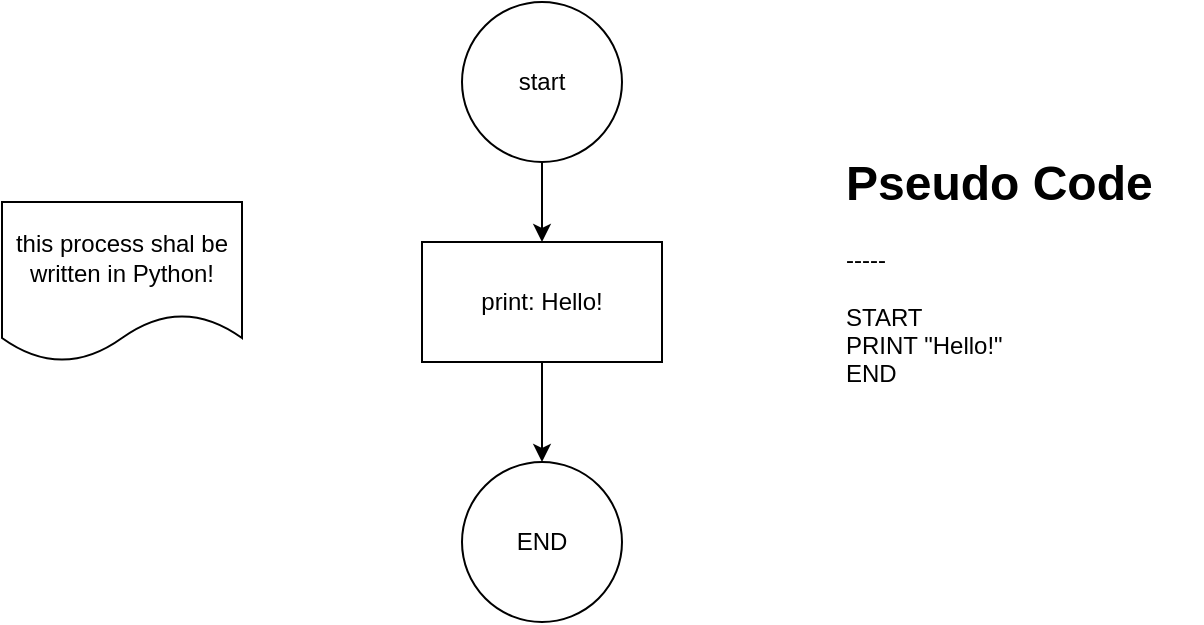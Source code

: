 <mxfile version="28.1.2">
  <diagram name="Seite-1" id="UwOW7WHRB4f_LX7zButj">
    <mxGraphModel dx="1090" dy="1762" grid="1" gridSize="10" guides="1" tooltips="1" connect="1" arrows="1" fold="1" page="1" pageScale="1" pageWidth="827" pageHeight="1169" math="0" shadow="0">
      <root>
        <mxCell id="0" />
        <mxCell id="1" parent="0" />
        <mxCell id="dsndBFpZ4_18G_q3CAK2-4" value="" style="edgeStyle=orthogonalEdgeStyle;rounded=0;orthogonalLoop=1;jettySize=auto;html=1;" edge="1" parent="1" source="dsndBFpZ4_18G_q3CAK2-1" target="dsndBFpZ4_18G_q3CAK2-2">
          <mxGeometry relative="1" as="geometry" />
        </mxCell>
        <mxCell id="dsndBFpZ4_18G_q3CAK2-1" value="start" style="ellipse;whiteSpace=wrap;html=1;aspect=fixed;" vertex="1" parent="1">
          <mxGeometry x="350" y="-880" width="80" height="80" as="geometry" />
        </mxCell>
        <mxCell id="dsndBFpZ4_18G_q3CAK2-5" value="" style="edgeStyle=orthogonalEdgeStyle;rounded=0;orthogonalLoop=1;jettySize=auto;html=1;" edge="1" parent="1" source="dsndBFpZ4_18G_q3CAK2-2" target="dsndBFpZ4_18G_q3CAK2-3">
          <mxGeometry relative="1" as="geometry" />
        </mxCell>
        <mxCell id="dsndBFpZ4_18G_q3CAK2-2" value="print: Hello!" style="rounded=0;whiteSpace=wrap;html=1;" vertex="1" parent="1">
          <mxGeometry x="330" y="-760" width="120" height="60" as="geometry" />
        </mxCell>
        <mxCell id="dsndBFpZ4_18G_q3CAK2-3" value="END" style="ellipse;whiteSpace=wrap;html=1;aspect=fixed;" vertex="1" parent="1">
          <mxGeometry x="350" y="-650" width="80" height="80" as="geometry" />
        </mxCell>
        <mxCell id="dsndBFpZ4_18G_q3CAK2-6" value="this process shal be written in Python!" style="shape=document;whiteSpace=wrap;html=1;boundedLbl=1;" vertex="1" parent="1">
          <mxGeometry x="120" y="-780" width="120" height="80" as="geometry" />
        </mxCell>
        <mxCell id="dsndBFpZ4_18G_q3CAK2-8" value="&lt;h1 style=&quot;margin-top: 0px;&quot;&gt;Pseudo Code&lt;/h1&gt;&lt;div&gt;-----&lt;/div&gt;&lt;div&gt;&lt;br&gt;&lt;/div&gt;&lt;div&gt;START&amp;nbsp;&lt;/div&gt;&lt;div&gt;PRINT &quot;Hello!&quot;&lt;/div&gt;&lt;div&gt;END&lt;/div&gt;" style="text;html=1;whiteSpace=wrap;overflow=hidden;rounded=0;" vertex="1" parent="1">
          <mxGeometry x="540" y="-810" width="180" height="120" as="geometry" />
        </mxCell>
      </root>
    </mxGraphModel>
  </diagram>
</mxfile>
